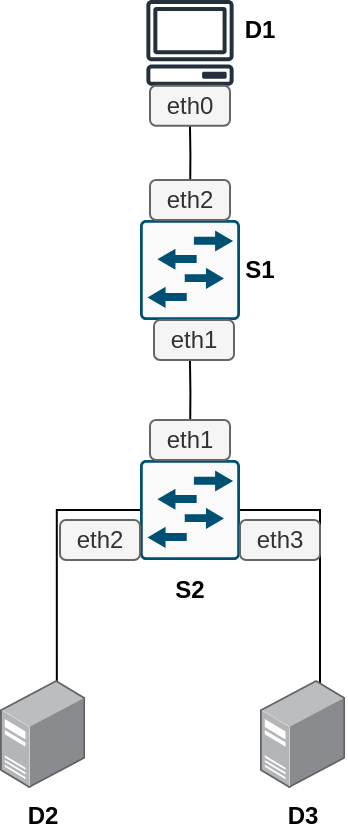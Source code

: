 <mxfile version="22.1.16" type="device">
  <diagram name="Page-1" id="tkHbNHpttvlnIme9pOac">
    <mxGraphModel dx="1434" dy="844" grid="0" gridSize="10" guides="1" tooltips="1" connect="1" arrows="1" fold="1" page="1" pageScale="1" pageWidth="1169" pageHeight="827" math="0" shadow="0">
      <root>
        <mxCell id="0" />
        <mxCell id="1" parent="0" />
        <mxCell id="g1mjhMSGrlBjbSKQTRN9-1" value="S1" style="sketch=0;points=[[0.015,0.015,0],[0.985,0.015,0],[0.985,0.985,0],[0.015,0.985,0],[0.25,0,0],[0.5,0,0],[0.75,0,0],[1,0.25,0],[1,0.5,0],[1,0.75,0],[0.75,1,0],[0.5,1,0],[0.25,1,0],[0,0.75,0],[0,0.5,0],[0,0.25,0]];verticalLabelPosition=bottom;html=1;verticalAlign=top;aspect=fixed;align=center;pointerEvents=1;shape=mxgraph.cisco19.rect;prIcon=l2_switch;fillColor=#FAFAFA;strokeColor=#005073;" parent="1" vertex="1">
          <mxGeometry x="522" y="300" width="50" height="50" as="geometry" />
        </mxCell>
        <mxCell id="g1mjhMSGrlBjbSKQTRN9-10" style="edgeStyle=orthogonalEdgeStyle;rounded=0;orthogonalLoop=1;jettySize=auto;html=1;endArrow=none;endFill=0;entryX=0.667;entryY=0.042;entryDx=0;entryDy=0;entryPerimeter=0;" parent="1" source="g1mjhMSGrlBjbSKQTRN9-2" target="g1mjhMSGrlBjbSKQTRN9-4" edge="1">
          <mxGeometry relative="1" as="geometry">
            <mxPoint x="482" y="530" as="targetPoint" />
          </mxGeometry>
        </mxCell>
        <mxCell id="g1mjhMSGrlBjbSKQTRN9-11" style="edgeStyle=orthogonalEdgeStyle;rounded=0;orthogonalLoop=1;jettySize=auto;html=1;endArrow=none;endFill=0;entryX=0.647;entryY=0.042;entryDx=0;entryDy=0;entryPerimeter=0;" parent="1" source="g1mjhMSGrlBjbSKQTRN9-2" target="g1mjhMSGrlBjbSKQTRN9-3" edge="1">
          <mxGeometry relative="1" as="geometry">
            <Array as="points">
              <mxPoint x="612" y="445" />
              <mxPoint x="612" y="532" />
            </Array>
          </mxGeometry>
        </mxCell>
        <mxCell id="g1mjhMSGrlBjbSKQTRN9-2" value="" style="sketch=0;points=[[0.015,0.015,0],[0.985,0.015,0],[0.985,0.985,0],[0.015,0.985,0],[0.25,0,0],[0.5,0,0],[0.75,0,0],[1,0.25,0],[1,0.5,0],[1,0.75,0],[0.75,1,0],[0.5,1,0],[0.25,1,0],[0,0.75,0],[0,0.5,0],[0,0.25,0]];verticalLabelPosition=bottom;html=1;verticalAlign=top;aspect=fixed;align=center;pointerEvents=1;shape=mxgraph.cisco19.rect;prIcon=l2_switch;fillColor=#FAFAFA;strokeColor=#005073;" parent="1" vertex="1">
          <mxGeometry x="522" y="420" width="50" height="50" as="geometry" />
        </mxCell>
        <mxCell id="g1mjhMSGrlBjbSKQTRN9-3" value="&lt;b&gt;D3&lt;/b&gt;" style="image;points=[];aspect=fixed;html=1;align=center;shadow=0;dashed=0;image=img/lib/allied_telesis/computer_and_terminals/Server_Desktop.svg;" parent="1" vertex="1">
          <mxGeometry x="582" y="530" width="42.6" height="54" as="geometry" />
        </mxCell>
        <mxCell id="g1mjhMSGrlBjbSKQTRN9-4" value="&lt;b&gt;D2&lt;/b&gt;" style="image;points=[];aspect=fixed;html=1;align=center;shadow=0;dashed=0;image=img/lib/allied_telesis/computer_and_terminals/Server_Desktop.svg;" parent="1" vertex="1">
          <mxGeometry x="452" y="530" width="42.6" height="54" as="geometry" />
        </mxCell>
        <mxCell id="g1mjhMSGrlBjbSKQTRN9-7" value="" style="sketch=0;outlineConnect=0;fontColor=#232F3E;gradientColor=none;fillColor=#232F3D;strokeColor=none;dashed=0;verticalLabelPosition=bottom;verticalAlign=top;align=center;html=1;fontSize=12;fontStyle=0;aspect=fixed;pointerEvents=1;shape=mxgraph.aws4.client;" parent="1" vertex="1">
          <mxGeometry x="525" y="190" width="44" height="42.87" as="geometry" />
        </mxCell>
        <mxCell id="g1mjhMSGrlBjbSKQTRN9-8" style="edgeStyle=orthogonalEdgeStyle;rounded=0;orthogonalLoop=1;jettySize=auto;html=1;entryX=0.5;entryY=0;entryDx=0;entryDy=0;endArrow=none;endFill=0;entryPerimeter=0;" parent="1" target="g1mjhMSGrlBjbSKQTRN9-1" edge="1">
          <mxGeometry relative="1" as="geometry">
            <mxPoint x="546.71" y="232.87" as="sourcePoint" />
            <mxPoint x="546.71" y="282.87" as="targetPoint" />
          </mxGeometry>
        </mxCell>
        <mxCell id="g1mjhMSGrlBjbSKQTRN9-9" style="edgeStyle=orthogonalEdgeStyle;rounded=0;orthogonalLoop=1;jettySize=auto;html=1;entryX=0.5;entryY=0;entryDx=0;entryDy=0;endArrow=none;endFill=0;entryPerimeter=0;" parent="1" target="g1mjhMSGrlBjbSKQTRN9-2" edge="1">
          <mxGeometry relative="1" as="geometry">
            <mxPoint x="546.71" y="350" as="sourcePoint" />
            <mxPoint x="546.71" y="400" as="targetPoint" />
          </mxGeometry>
        </mxCell>
        <mxCell id="g1mjhMSGrlBjbSKQTRN9-12" value="eth2" style="rounded=1;whiteSpace=wrap;html=1;fillColor=#f5f5f5;fontColor=#333333;strokeColor=#666666;" parent="1" vertex="1">
          <mxGeometry x="527" y="280" width="40" height="20" as="geometry" />
        </mxCell>
        <mxCell id="g1mjhMSGrlBjbSKQTRN9-14" value="eth1" style="rounded=1;whiteSpace=wrap;html=1;fillColor=#f5f5f5;fontColor=#333333;strokeColor=#666666;" parent="1" vertex="1">
          <mxGeometry x="529" y="350" width="40" height="20" as="geometry" />
        </mxCell>
        <mxCell id="g1mjhMSGrlBjbSKQTRN9-15" value="eth2" style="rounded=1;whiteSpace=wrap;html=1;fillColor=#f5f5f5;fontColor=#333333;strokeColor=#666666;" parent="1" vertex="1">
          <mxGeometry x="482" y="450" width="40" height="20" as="geometry" />
        </mxCell>
        <mxCell id="g1mjhMSGrlBjbSKQTRN9-16" value="eth1" style="rounded=1;whiteSpace=wrap;html=1;fillColor=#f5f5f5;fontColor=#333333;strokeColor=#666666;" parent="1" vertex="1">
          <mxGeometry x="527" y="400" width="40" height="20" as="geometry" />
        </mxCell>
        <mxCell id="g1mjhMSGrlBjbSKQTRN9-17" value="eth3" style="rounded=1;whiteSpace=wrap;html=1;fillColor=#f5f5f5;fontColor=#333333;strokeColor=#666666;" parent="1" vertex="1">
          <mxGeometry x="572" y="450" width="40" height="20" as="geometry" />
        </mxCell>
        <mxCell id="g1mjhMSGrlBjbSKQTRN9-20" value="&lt;b&gt;D1&lt;/b&gt;" style="text;html=1;strokeColor=none;fillColor=none;align=center;verticalAlign=middle;whiteSpace=wrap;rounded=0;" parent="1" vertex="1">
          <mxGeometry x="552" y="190" width="60" height="30" as="geometry" />
        </mxCell>
        <mxCell id="g1mjhMSGrlBjbSKQTRN9-21" value="&lt;b&gt;S1&lt;/b&gt;" style="text;html=1;strokeColor=none;fillColor=none;align=center;verticalAlign=middle;whiteSpace=wrap;rounded=0;" parent="1" vertex="1">
          <mxGeometry x="552" y="310" width="60" height="30" as="geometry" />
        </mxCell>
        <mxCell id="g1mjhMSGrlBjbSKQTRN9-22" value="&lt;b&gt;S2&lt;/b&gt;" style="text;html=1;strokeColor=none;fillColor=none;align=center;verticalAlign=middle;whiteSpace=wrap;rounded=0;" parent="1" vertex="1">
          <mxGeometry x="517" y="470" width="60" height="30" as="geometry" />
        </mxCell>
        <mxCell id="g1mjhMSGrlBjbSKQTRN9-24" value="eth0" style="rounded=1;whiteSpace=wrap;html=1;fillColor=#f5f5f5;fontColor=#333333;strokeColor=#666666;" parent="1" vertex="1">
          <mxGeometry x="527" y="232.87" width="40" height="20" as="geometry" />
        </mxCell>
      </root>
    </mxGraphModel>
  </diagram>
</mxfile>
